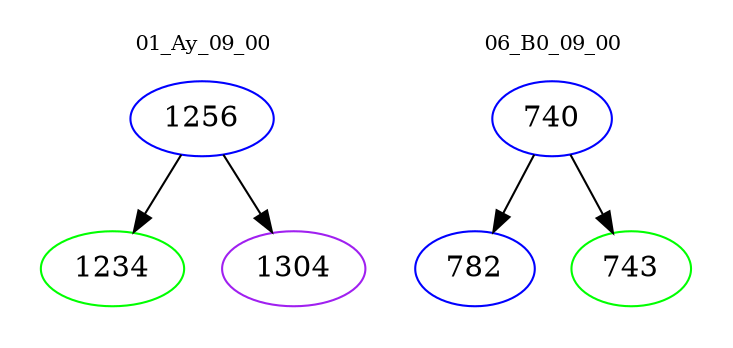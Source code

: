 digraph{
subgraph cluster_0 {
color = white
label = "01_Ay_09_00";
fontsize=10;
T0_1256 [label="1256", color="blue"]
T0_1256 -> T0_1234 [color="black"]
T0_1234 [label="1234", color="green"]
T0_1256 -> T0_1304 [color="black"]
T0_1304 [label="1304", color="purple"]
}
subgraph cluster_1 {
color = white
label = "06_B0_09_00";
fontsize=10;
T1_740 [label="740", color="blue"]
T1_740 -> T1_782 [color="black"]
T1_782 [label="782", color="blue"]
T1_740 -> T1_743 [color="black"]
T1_743 [label="743", color="green"]
}
}
